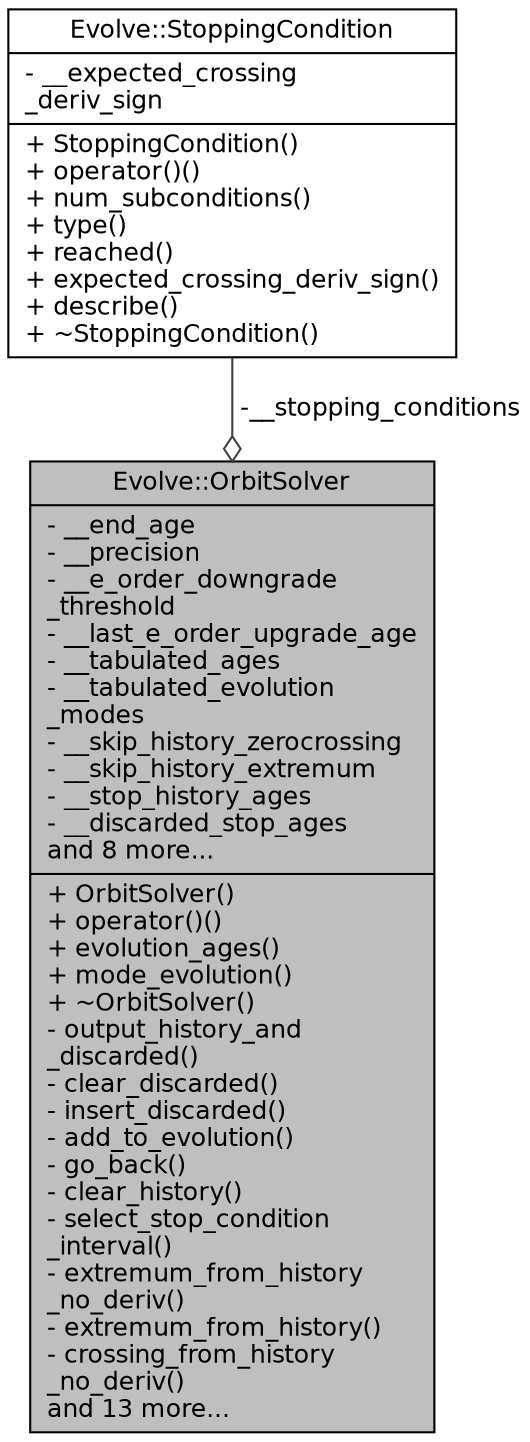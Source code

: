 digraph "Evolve::OrbitSolver"
{
 // INTERACTIVE_SVG=YES
  edge [fontname="Helvetica",fontsize="12",labelfontname="Helvetica",labelfontsize="12"];
  node [fontname="Helvetica",fontsize="12",shape=record];
  Node1 [label="{Evolve::OrbitSolver\n|- __end_age\l- __precision\l- __e_order_downgrade\l_threshold\l- __last_e_order_upgrade_age\l- __tabulated_ages\l- __tabulated_evolution\l_modes\l- __skip_history_zerocrossing\l- __skip_history_extremum\l- __stop_history_ages\l- __discarded_stop_ages\land 8 more...\l|+ OrbitSolver()\l+ operator()()\l+ evolution_ages()\l+ mode_evolution()\l+ ~OrbitSolver()\l- output_history_and\l_discarded()\l- clear_discarded()\l- insert_discarded()\l- add_to_evolution()\l- go_back()\l- clear_history()\l- select_stop_condition\l_interval()\l- extremum_from_history\l_no_deriv()\l- extremum_from_history()\l- crossing_from_history\l_no_deriv()\land 13 more...\l}",height=0.2,width=0.4,color="black", fillcolor="grey75", style="filled", fontcolor="black"];
  Node2 -> Node1 [color="grey25",fontsize="12",style="solid",label=" -__stopping_conditions" ,arrowhead="odiamond",fontname="Helvetica"];
  Node2 [label="{Evolve::StoppingCondition\n|- __expected_crossing\l_deriv_sign\l|+ StoppingCondition()\l+ operator()()\l+ num_subconditions()\l+ type()\l+ reached()\l+ expected_crossing_deriv_sign()\l+ describe()\l+ ~StoppingCondition()\l}",height=0.2,width=0.4,color="black", fillcolor="white", style="filled",URL="$classEvolve_1_1StoppingCondition.html",tooltip="A base class for all stopping conditions. "];
}
